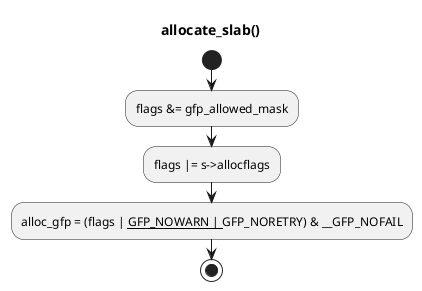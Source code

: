 @startuml
title allocate_slab()

start
:flags &= gfp_allowed_mask;
:flags |= s->allocflags;
:alloc_gfp = (flags | __GFP_NOWARN | __GFP_NORETRY) & ~__GFP_NOFAIL;

stop

@enduml